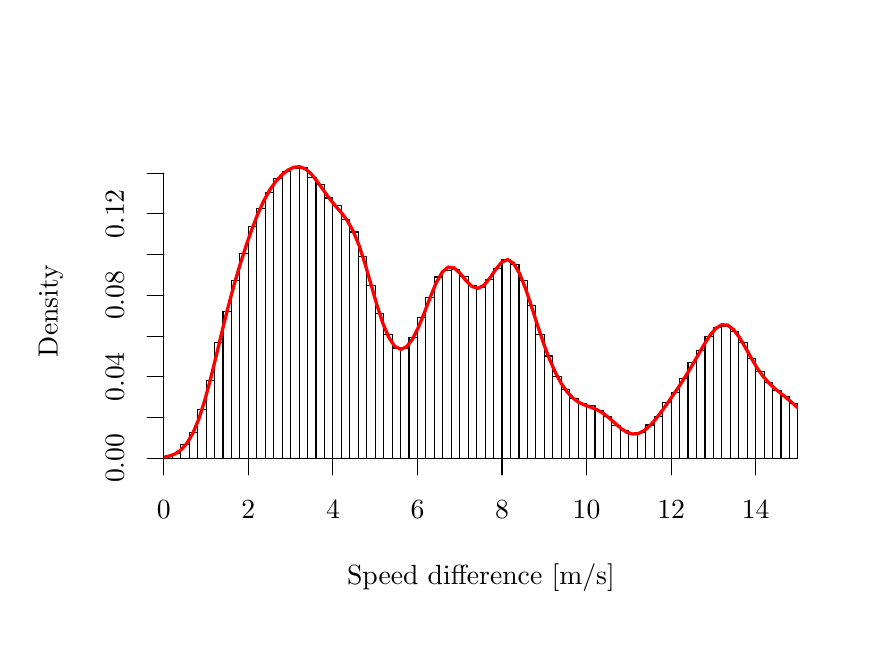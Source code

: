 % Created by tikzDevice version 0.12.3 on 2021-02-01 12:22:11
% !TEX encoding = UTF-8 Unicode
\begin{tikzpicture}[x=1pt,y=1pt]
\definecolor{fillColor}{RGB}{255,255,255}
\path[use as bounding box,fill=fillColor,fill opacity=0.00] (0,0) rectangle (303.53,216.81);
\begin{scope}
\path[clip] (  0.00,  0.00) rectangle (303.53,216.81);
\definecolor{drawColor}{RGB}{0,0,0}

\node[text=drawColor,anchor=base,inner sep=0pt, outer sep=0pt, scale=  1.00] at (163.77, 15.60) {Speed difference [m/s]};

\node[text=drawColor,rotate= 90.00,anchor=base,inner sep=0pt, outer sep=0pt, scale=  1.00] at ( 10.80,114.41) {Density};
\end{scope}
\begin{scope}
\path[clip] (  0.00,  0.00) rectangle (303.53,216.81);
\definecolor{drawColor}{RGB}{0,0,0}

\path[draw=drawColor,line width= 0.4pt,line join=round,line cap=round] ( 49.20, 61.20) -- (263.06, 61.20);

\path[draw=drawColor,line width= 0.4pt,line join=round,line cap=round] ( 49.20, 61.20) -- ( 49.20, 55.20);

\path[draw=drawColor,line width= 0.4pt,line join=round,line cap=round] ( 79.75, 61.20) -- ( 79.75, 55.20);

\path[draw=drawColor,line width= 0.4pt,line join=round,line cap=round] (110.30, 61.20) -- (110.30, 55.20);

\path[draw=drawColor,line width= 0.4pt,line join=round,line cap=round] (140.85, 61.20) -- (140.85, 55.20);

\path[draw=drawColor,line width= 0.4pt,line join=round,line cap=round] (171.40, 61.20) -- (171.40, 55.20);

\path[draw=drawColor,line width= 0.4pt,line join=round,line cap=round] (201.96, 61.20) -- (201.96, 55.20);

\path[draw=drawColor,line width= 0.4pt,line join=round,line cap=round] (232.51, 61.20) -- (232.51, 55.20);

\path[draw=drawColor,line width= 0.4pt,line join=round,line cap=round] (263.06, 61.20) -- (263.06, 55.20);

\node[text=drawColor,anchor=base,inner sep=0pt, outer sep=0pt, scale=  1.00] at ( 49.20, 39.60) {0};

\node[text=drawColor,anchor=base,inner sep=0pt, outer sep=0pt, scale=  1.00] at ( 79.75, 39.60) {2};

\node[text=drawColor,anchor=base,inner sep=0pt, outer sep=0pt, scale=  1.00] at (110.30, 39.60) {4};

\node[text=drawColor,anchor=base,inner sep=0pt, outer sep=0pt, scale=  1.00] at (140.85, 39.60) {6};

\node[text=drawColor,anchor=base,inner sep=0pt, outer sep=0pt, scale=  1.00] at (171.40, 39.60) {8};

\node[text=drawColor,anchor=base,inner sep=0pt, outer sep=0pt, scale=  1.00] at (201.96, 39.60) {10};

\node[text=drawColor,anchor=base,inner sep=0pt, outer sep=0pt, scale=  1.00] at (232.51, 39.60) {12};

\node[text=drawColor,anchor=base,inner sep=0pt, outer sep=0pt, scale=  1.00] at (263.06, 39.60) {14};

\path[draw=drawColor,line width= 0.4pt,line join=round,line cap=round] ( 49.20, 61.20) -- ( 49.20,164.23);

\path[draw=drawColor,line width= 0.4pt,line join=round,line cap=round] ( 49.20, 61.20) -- ( 43.20, 61.20);

\path[draw=drawColor,line width= 0.4pt,line join=round,line cap=round] ( 49.20, 75.92) -- ( 43.20, 75.92);

\path[draw=drawColor,line width= 0.4pt,line join=round,line cap=round] ( 49.20, 90.64) -- ( 43.20, 90.64);

\path[draw=drawColor,line width= 0.4pt,line join=round,line cap=round] ( 49.20,105.36) -- ( 43.20,105.36);

\path[draw=drawColor,line width= 0.4pt,line join=round,line cap=round] ( 49.20,120.07) -- ( 43.20,120.07);

\path[draw=drawColor,line width= 0.4pt,line join=round,line cap=round] ( 49.20,134.79) -- ( 43.20,134.79);

\path[draw=drawColor,line width= 0.4pt,line join=round,line cap=round] ( 49.20,149.51) -- ( 43.20,149.51);

\path[draw=drawColor,line width= 0.4pt,line join=round,line cap=round] ( 49.20,164.23) -- ( 43.20,164.23);

\node[text=drawColor,rotate= 90.00,anchor=base,inner sep=0pt, outer sep=0pt, scale=  1.00] at ( 34.80, 61.20) {0.00};

\node[text=drawColor,rotate= 90.00,anchor=base,inner sep=0pt, outer sep=0pt, scale=  1.00] at ( 34.80, 90.64) {0.04};

\node[text=drawColor,rotate= 90.00,anchor=base,inner sep=0pt, outer sep=0pt, scale=  1.00] at ( 34.80,120.07) {0.08};

\node[text=drawColor,rotate= 90.00,anchor=base,inner sep=0pt, outer sep=0pt, scale=  1.00] at ( 34.80,149.51) {0.12};
\end{scope}
\begin{scope}
\path[clip] ( 49.20, 61.20) rectangle (278.33,167.61);
\definecolor{drawColor}{RGB}{0,0,0}

\path[draw=drawColor,line width= 0.4pt,line join=round,line cap=round] ( -2.74, 61.20) rectangle (  0.32, 61.20);

\path[draw=drawColor,line width= 0.4pt,line join=round,line cap=round] (  0.32, 61.20) rectangle (  3.37, 61.20);

\path[draw=drawColor,line width= 0.4pt,line join=round,line cap=round] (  3.37, 61.20) rectangle (  6.43, 61.20);

\path[draw=drawColor,line width= 0.4pt,line join=round,line cap=round] (  6.43, 61.20) rectangle (  9.48, 61.20);

\path[draw=drawColor,line width= 0.4pt,line join=round,line cap=round] (  9.48, 61.20) rectangle ( 12.54, 61.20);

\path[draw=drawColor,line width= 0.4pt,line join=round,line cap=round] ( 12.54, 61.20) rectangle ( 15.59, 61.20);

\path[draw=drawColor,line width= 0.4pt,line join=round,line cap=round] ( 15.59, 61.20) rectangle ( 18.65, 61.20);

\path[draw=drawColor,line width= 0.4pt,line join=round,line cap=round] ( 18.65, 61.20) rectangle ( 21.70, 61.20);

\path[draw=drawColor,line width= 0.4pt,line join=round,line cap=round] ( 21.70, 61.20) rectangle ( 24.76, 61.20);

\path[draw=drawColor,line width= 0.4pt,line join=round,line cap=round] ( 24.76, 61.20) rectangle ( 27.81, 61.20);

\path[draw=drawColor,line width= 0.4pt,line join=round,line cap=round] ( 27.81, 61.20) rectangle ( 30.87, 61.20);

\path[draw=drawColor,line width= 0.4pt,line join=round,line cap=round] ( 30.87, 61.20) rectangle ( 33.92, 61.20);

\path[draw=drawColor,line width= 0.4pt,line join=round,line cap=round] ( 33.92, 61.20) rectangle ( 36.98, 61.20);

\path[draw=drawColor,line width= 0.4pt,line join=round,line cap=round] ( 36.98, 61.20) rectangle ( 40.03, 61.20);

\path[draw=drawColor,line width= 0.4pt,line join=round,line cap=round] ( 40.03, 61.20) rectangle ( 43.09, 61.22);

\path[draw=drawColor,line width= 0.4pt,line join=round,line cap=round] ( 43.09, 61.20) rectangle ( 46.14, 61.27);

\path[draw=drawColor,line width= 0.4pt,line join=round,line cap=round] ( 46.14, 61.20) rectangle ( 49.20, 61.42);

\path[draw=drawColor,line width= 0.4pt,line join=round,line cap=round] ( 49.20, 61.20) rectangle ( 52.26, 61.94);

\path[draw=drawColor,line width= 0.4pt,line join=round,line cap=round] ( 52.26, 61.20) rectangle ( 55.31, 63.05);

\path[draw=drawColor,line width= 0.4pt,line join=round,line cap=round] ( 55.31, 61.20) rectangle ( 58.37, 66.04);

\path[draw=drawColor,line width= 0.4pt,line join=round,line cap=round] ( 58.37, 61.20) rectangle ( 61.42, 70.58);

\path[draw=drawColor,line width= 0.4pt,line join=round,line cap=round] ( 61.42, 61.20) rectangle ( 64.48, 78.77);

\path[draw=drawColor,line width= 0.4pt,line join=round,line cap=round] ( 64.48, 61.20) rectangle ( 67.53, 89.26);

\path[draw=drawColor,line width= 0.4pt,line join=round,line cap=round] ( 67.53, 61.20) rectangle ( 70.59,103.07);

\path[draw=drawColor,line width= 0.4pt,line join=round,line cap=round] ( 70.59, 61.20) rectangle ( 73.64,114.13);

\path[draw=drawColor,line width= 0.4pt,line join=round,line cap=round] ( 73.64, 61.20) rectangle ( 76.70,125.48);

\path[draw=drawColor,line width= 0.4pt,line join=round,line cap=round] ( 76.70, 61.20) rectangle ( 79.75,135.26);

\path[draw=drawColor,line width= 0.4pt,line join=round,line cap=round] ( 79.75, 61.20) rectangle ( 82.81,145.00);

\path[draw=drawColor,line width= 0.4pt,line join=round,line cap=round] ( 82.81, 61.20) rectangle ( 85.86,151.37);

\path[draw=drawColor,line width= 0.4pt,line join=round,line cap=round] ( 85.86, 61.20) rectangle ( 88.92,157.32);

\path[draw=drawColor,line width= 0.4pt,line join=round,line cap=round] ( 88.92, 61.20) rectangle ( 91.97,162.35);

\path[draw=drawColor,line width= 0.4pt,line join=round,line cap=round] ( 91.97, 61.20) rectangle ( 95.03,164.90);

\path[draw=drawColor,line width= 0.4pt,line join=round,line cap=round] ( 95.03, 61.20) rectangle ( 98.08,165.90);

\path[draw=drawColor,line width= 0.4pt,line join=round,line cap=round] ( 98.08, 61.20) rectangle (101.14,166.42);

\path[draw=drawColor,line width= 0.4pt,line join=round,line cap=round] (101.14, 61.20) rectangle (104.19,162.61);

\path[draw=drawColor,line width= 0.4pt,line join=round,line cap=round] (104.19, 61.20) rectangle (107.25,160.24);

\path[draw=drawColor,line width= 0.4pt,line join=round,line cap=round] (107.25, 61.20) rectangle (110.30,155.25);

\path[draw=drawColor,line width= 0.4pt,line join=round,line cap=round] (110.30, 61.20) rectangle (113.36,152.41);

\path[draw=drawColor,line width= 0.4pt,line join=round,line cap=round] (113.36, 61.20) rectangle (116.41,147.47);

\path[draw=drawColor,line width= 0.4pt,line join=round,line cap=round] (116.41, 61.20) rectangle (119.47,142.96);

\path[draw=drawColor,line width= 0.4pt,line join=round,line cap=round] (119.47, 61.20) rectangle (122.52,134.19);

\path[draw=drawColor,line width= 0.4pt,line join=round,line cap=round] (122.52, 61.20) rectangle (125.58,123.50);

\path[draw=drawColor,line width= 0.4pt,line join=round,line cap=round] (125.58, 61.20) rectangle (128.63,113.59);

\path[draw=drawColor,line width= 0.4pt,line join=round,line cap=round] (128.63, 61.20) rectangle (131.69,106.09);

\path[draw=drawColor,line width= 0.4pt,line join=round,line cap=round] (131.69, 61.20) rectangle (134.74,101.04);

\path[draw=drawColor,line width= 0.4pt,line join=round,line cap=round] (134.74, 61.20) rectangle (137.80,101.03);

\path[draw=drawColor,line width= 0.4pt,line join=round,line cap=round] (137.80, 61.20) rectangle (140.85,104.93);

\path[draw=drawColor,line width= 0.4pt,line join=round,line cap=round] (140.85, 61.20) rectangle (143.91,112.07);

\path[draw=drawColor,line width= 0.4pt,line join=round,line cap=round] (143.91, 61.20) rectangle (146.96,119.40);

\path[draw=drawColor,line width= 0.4pt,line join=round,line cap=round] (146.96, 61.20) rectangle (150.02,126.70);

\path[draw=drawColor,line width= 0.4pt,line join=round,line cap=round] (150.02, 61.20) rectangle (153.07,129.22);

\path[draw=drawColor,line width= 0.4pt,line join=round,line cap=round] (153.07, 61.20) rectangle (156.13,129.40);

\path[draw=drawColor,line width= 0.4pt,line join=round,line cap=round] (156.13, 61.20) rectangle (159.18,126.86);

\path[draw=drawColor,line width= 0.4pt,line join=round,line cap=round] (159.18, 61.20) rectangle (162.24,123.78);

\path[draw=drawColor,line width= 0.4pt,line join=round,line cap=round] (162.24, 61.20) rectangle (165.29,122.78);

\path[draw=drawColor,line width= 0.4pt,line join=round,line cap=round] (165.29, 61.20) rectangle (168.35,125.73);

\path[draw=drawColor,line width= 0.4pt,line join=round,line cap=round] (168.35, 61.20) rectangle (171.40,129.85);

\path[draw=drawColor,line width= 0.4pt,line join=round,line cap=round] (171.40, 61.20) rectangle (174.46,133.00);

\path[draw=drawColor,line width= 0.4pt,line join=round,line cap=round] (174.46, 61.20) rectangle (177.52,131.07);

\path[draw=drawColor,line width= 0.4pt,line join=round,line cap=round] (177.52, 61.20) rectangle (180.57,125.42);

\path[draw=drawColor,line width= 0.4pt,line join=round,line cap=round] (180.57, 61.20) rectangle (183.63,116.34);

\path[draw=drawColor,line width= 0.4pt,line join=round,line cap=round] (183.63, 61.20) rectangle (186.68,106.08);

\path[draw=drawColor,line width= 0.4pt,line join=round,line cap=round] (186.68, 61.20) rectangle (189.74, 98.16);

\path[draw=drawColor,line width= 0.4pt,line join=round,line cap=round] (189.74, 61.20) rectangle (192.79, 90.66);

\path[draw=drawColor,line width= 0.4pt,line join=round,line cap=round] (192.79, 61.20) rectangle (195.85, 86.08);

\path[draw=drawColor,line width= 0.4pt,line join=round,line cap=round] (195.85, 61.20) rectangle (198.90, 82.84);

\path[draw=drawColor,line width= 0.4pt,line join=round,line cap=round] (198.90, 61.20) rectangle (201.96, 80.90);

\path[draw=drawColor,line width= 0.4pt,line join=round,line cap=round] (201.96, 61.20) rectangle (205.01, 80.42);

\path[draw=drawColor,line width= 0.4pt,line join=round,line cap=round] (205.01, 61.20) rectangle (208.07, 78.61);

\path[draw=drawColor,line width= 0.4pt,line join=round,line cap=round] (208.07, 61.20) rectangle (211.12, 76.43);

\path[draw=drawColor,line width= 0.4pt,line join=round,line cap=round] (211.12, 61.20) rectangle (214.18, 73.14);

\path[draw=drawColor,line width= 0.4pt,line join=round,line cap=round] (214.18, 61.20) rectangle (217.23, 71.11);

\path[draw=drawColor,line width= 0.4pt,line join=round,line cap=round] (217.23, 61.20) rectangle (220.29, 70.08);

\path[draw=drawColor,line width= 0.4pt,line join=round,line cap=round] (220.29, 61.20) rectangle (223.34, 70.56);

\path[draw=drawColor,line width= 0.4pt,line join=round,line cap=round] (223.34, 61.20) rectangle (226.40, 73.22);

\path[draw=drawColor,line width= 0.4pt,line join=round,line cap=round] (226.40, 61.20) rectangle (229.45, 76.40);

\path[draw=drawColor,line width= 0.4pt,line join=round,line cap=round] (229.45, 61.20) rectangle (232.51, 81.25);

\path[draw=drawColor,line width= 0.4pt,line join=round,line cap=round] (232.51, 61.20) rectangle (235.56, 85.11);

\path[draw=drawColor,line width= 0.4pt,line join=round,line cap=round] (235.56, 61.20) rectangle (238.62, 90.01);

\path[draw=drawColor,line width= 0.4pt,line join=round,line cap=round] (238.62, 61.20) rectangle (241.67, 95.91);

\path[draw=drawColor,line width= 0.4pt,line join=round,line cap=round] (241.67, 61.20) rectangle (244.73,100.18);

\path[draw=drawColor,line width= 0.4pt,line join=round,line cap=round] (244.73, 61.20) rectangle (247.78,105.13);

\path[draw=drawColor,line width= 0.4pt,line join=round,line cap=round] (247.78, 61.20) rectangle (250.84,108.35);

\path[draw=drawColor,line width= 0.4pt,line join=round,line cap=round] (250.84, 61.20) rectangle (253.89,108.91);

\path[draw=drawColor,line width= 0.4pt,line join=round,line cap=round] (253.89, 61.20) rectangle (256.95,106.87);

\path[draw=drawColor,line width= 0.4pt,line join=round,line cap=round] (256.95, 61.20) rectangle (260.00,102.92);

\path[draw=drawColor,line width= 0.4pt,line join=round,line cap=round] (260.00, 61.20) rectangle (263.06, 97.42);

\path[draw=drawColor,line width= 0.4pt,line join=round,line cap=round] (263.06, 61.20) rectangle (266.11, 92.63);

\path[draw=drawColor,line width= 0.4pt,line join=round,line cap=round] (266.11, 61.20) rectangle (269.17, 88.73);

\path[draw=drawColor,line width= 0.4pt,line join=round,line cap=round] (269.17, 61.20) rectangle (272.22, 85.73);

\path[draw=drawColor,line width= 0.4pt,line join=round,line cap=round] (272.22, 61.20) rectangle (275.28, 83.68);

\path[draw=drawColor,line width= 0.4pt,line join=round,line cap=round] (275.28, 61.20) rectangle (278.33, 81.01);

\path[draw=drawColor,line width= 0.4pt,line join=round,line cap=round] (278.33, 61.20) rectangle (281.39, 78.20);

\path[draw=drawColor,line width= 0.4pt,line join=round,line cap=round] (281.39, 61.20) rectangle (284.44, 75.10);

\path[draw=drawColor,line width= 0.4pt,line join=round,line cap=round] (284.44, 61.20) rectangle (287.50, 71.65);

\path[draw=drawColor,line width= 0.4pt,line join=round,line cap=round] (287.50, 61.20) rectangle (290.55, 68.97);

\path[draw=drawColor,line width= 0.4pt,line join=round,line cap=round] (290.55, 61.20) rectangle (293.61, 66.55);

\path[draw=drawColor,line width= 0.4pt,line join=round,line cap=round] (293.61, 61.20) rectangle (296.66, 64.95);

\path[draw=drawColor,line width= 0.4pt,line join=round,line cap=round] (296.66, 61.20) rectangle (299.72, 63.55);

\path[draw=drawColor,line width= 0.4pt,line join=round,line cap=round] (299.72, 61.20) rectangle (302.77, 62.46);

\path[draw=drawColor,line width= 0.4pt,line join=round,line cap=round] (302.77, 61.20) rectangle (305.83, 61.82);
\definecolor{drawColor}{RGB}{255,0,0}

\path[draw=drawColor,line width= 1.2pt,line join=round,line cap=round] (  0.00, 61.20) --
	(  1.66, 61.20) --
	(  3.80, 61.20) --
	(  5.95, 61.20) --
	(  8.10, 61.20) --
	( 10.24, 61.20) --
	( 12.39, 61.20) --
	( 14.54, 61.20) --
	( 16.69, 61.20) --
	( 18.83, 61.20) --
	( 20.98, 61.20) --
	( 23.13, 61.20) --
	( 25.27, 61.20) --
	( 27.42, 61.20) --
	( 29.57, 61.20) --
	( 31.72, 61.20) --
	( 33.86, 61.20) --
	( 36.01, 61.20) --
	( 38.16, 61.20) --
	( 40.30, 61.21) --
	( 42.45, 61.22) --
	( 44.60, 61.26) --
	( 46.75, 61.35) --
	( 48.89, 61.55) --
	( 51.04, 61.96) --
	( 53.19, 62.75) --
	( 55.33, 64.17) --
	( 57.48, 66.53) --
	( 59.63, 70.13) --
	( 61.78, 75.24) --
	( 63.92, 81.88) --
	( 66.07, 89.84) --
	( 68.22, 98.61) --
	( 70.36,107.57) --
	( 72.51,116.19) --
	( 74.66,124.15) --
	( 76.81,131.42) --
	( 78.95,138.10) --
	( 81.10,144.22) --
	( 83.25,149.71) --
	( 85.40,154.42) --
	( 87.54,158.26) --
	( 89.69,161.28) --
	( 91.84,163.61) --
	( 93.98,165.31) --
	( 96.13,166.35) --
	( 98.28,166.56) --
	(100.43,165.73) --
	(102.57,163.86) --
	(104.72,161.16) --
	(106.87,158.08) --
	(109.01,155.10) --
	(111.16,152.45) --
	(113.31,149.98) --
	(115.46,147.15) --
	(117.60,143.34) --
	(119.75,138.12) --
	(121.90,131.54) --
	(124.04,124.12) --
	(126.19,116.66) --
	(128.34,110.02) --
	(130.49,104.89) --
	(132.63,101.68) --
	(134.78,100.57) --
	(136.93,101.50) --
	(139.07,104.28) --
	(141.22,108.58) --
	(143.37,113.89) --
	(145.52,119.54) --
	(147.66,124.69) --
	(149.81,128.48) --
	(151.96,130.30) --
	(154.10,130.00) --
	(156.25,128.06) --
	(158.40,125.45) --
	(160.55,123.32) --
	(162.69,122.61) --
	(164.84,123.71) --
	(166.99,126.30) --
	(169.13,129.47) --
	(171.28,132.05) --
	(173.43,132.98) --
	(175.58,131.65) --
	(177.72,128.04) --
	(179.87,122.62) --
	(182.02,116.17) --
	(184.17,109.44) --
	(186.31,103.02) --
	(188.46, 97.28) --
	(190.61, 92.38) --
	(192.75, 88.35) --
	(194.90, 85.22) --
	(197.05, 82.93) --
	(199.20, 81.40) --
	(201.34, 80.41) --
	(203.49, 79.66) --
	(205.64, 78.80) --
	(207.78, 77.59) --
	(209.93, 75.94) --
	(212.08, 74.02) --
	(214.23, 72.14) --
	(216.37, 70.69) --
	(218.52, 69.97) --
	(220.67, 70.14) --
	(222.81, 71.23) --
	(224.96, 73.10) --
	(227.11, 75.56) --
	(229.26, 78.39) --
	(231.40, 81.40) --
	(233.55, 84.50) --
	(235.70, 87.68) --
	(237.84, 91.02) --
	(239.99, 94.58) --
	(242.14, 98.34) --
	(244.29,102.09) --
	(246.43,105.48) --
	(248.58,108.07) --
	(250.73,109.44) --
	(252.87,109.35) --
	(255.02,107.76) --
	(257.17,104.92) --
	(259.32,101.28) --
	(261.46, 97.42) --
	(263.61, 93.82) --
	(265.76, 90.78) --
	(267.90, 88.34) --
	(270.05, 86.36) --
	(272.20, 84.61) --
	(274.35, 82.89) --
	(276.49, 81.08) --
	(278.64, 79.12) --
	(280.79, 77.04) --
	(282.94, 74.90) --
	(285.08, 72.77) --
	(287.23, 70.74) --
	(289.38, 68.87) --
	(291.52, 67.20) --
	(293.67, 65.76) --
	(295.82, 64.55) --
	(297.97, 63.59) --
	(300.11, 62.84) --
	(302.26, 62.29) --
	(303.53, 62.05);
\end{scope}
\end{tikzpicture}
